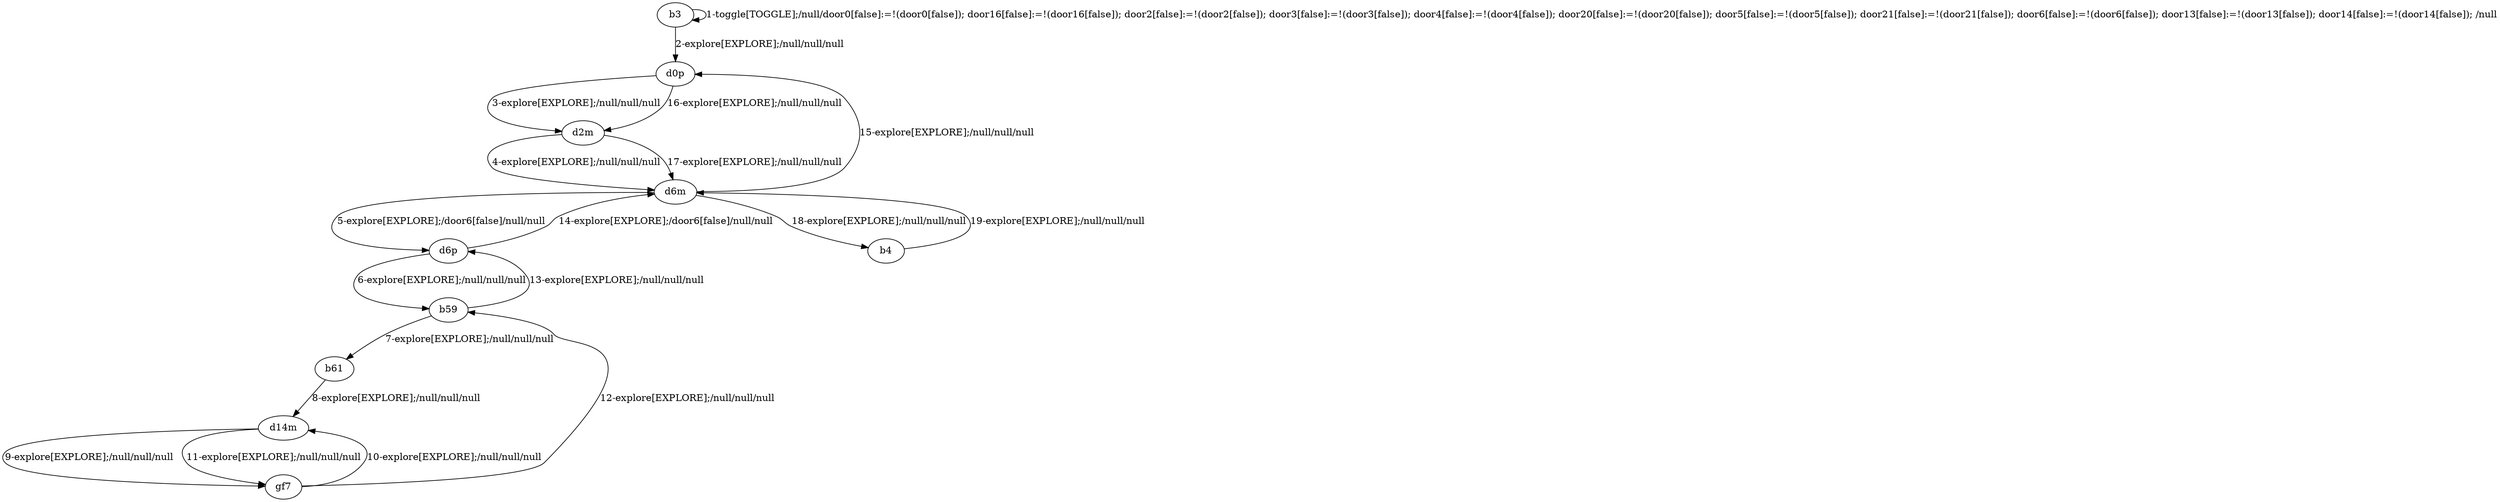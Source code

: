 # Total number of goals covered by this test: 1
# d14m --> gf7

digraph g {
"b3" -> "b3" [label = "1-toggle[TOGGLE];/null/door0[false]:=!(door0[false]); door16[false]:=!(door16[false]); door2[false]:=!(door2[false]); door3[false]:=!(door3[false]); door4[false]:=!(door4[false]); door20[false]:=!(door20[false]); door5[false]:=!(door5[false]); door21[false]:=!(door21[false]); door6[false]:=!(door6[false]); door13[false]:=!(door13[false]); door14[false]:=!(door14[false]); /null"];
"b3" -> "d0p" [label = "2-explore[EXPLORE];/null/null/null"];
"d0p" -> "d2m" [label = "3-explore[EXPLORE];/null/null/null"];
"d2m" -> "d6m" [label = "4-explore[EXPLORE];/null/null/null"];
"d6m" -> "d6p" [label = "5-explore[EXPLORE];/door6[false]/null/null"];
"d6p" -> "b59" [label = "6-explore[EXPLORE];/null/null/null"];
"b59" -> "b61" [label = "7-explore[EXPLORE];/null/null/null"];
"b61" -> "d14m" [label = "8-explore[EXPLORE];/null/null/null"];
"d14m" -> "gf7" [label = "9-explore[EXPLORE];/null/null/null"];
"gf7" -> "d14m" [label = "10-explore[EXPLORE];/null/null/null"];
"d14m" -> "gf7" [label = "11-explore[EXPLORE];/null/null/null"];
"gf7" -> "b59" [label = "12-explore[EXPLORE];/null/null/null"];
"b59" -> "d6p" [label = "13-explore[EXPLORE];/null/null/null"];
"d6p" -> "d6m" [label = "14-explore[EXPLORE];/door6[false]/null/null"];
"d6m" -> "d0p" [label = "15-explore[EXPLORE];/null/null/null"];
"d0p" -> "d2m" [label = "16-explore[EXPLORE];/null/null/null"];
"d2m" -> "d6m" [label = "17-explore[EXPLORE];/null/null/null"];
"d6m" -> "b4" [label = "18-explore[EXPLORE];/null/null/null"];
"b4" -> "d6m" [label = "19-explore[EXPLORE];/null/null/null"];
}